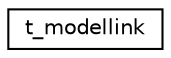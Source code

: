 digraph "Graphical Class Hierarchy"
{
 // LATEX_PDF_SIZE
  edge [fontname="Helvetica",fontsize="10",labelfontname="Helvetica",labelfontsize="10"];
  node [fontname="Helvetica",fontsize="10",shape=record];
  rankdir="LR";
  Node0 [label="t_modellink",height=0.2,width=0.4,color="black", fillcolor="white", style="filled",URL="$structt__modellink.html",tooltip=" "];
}
